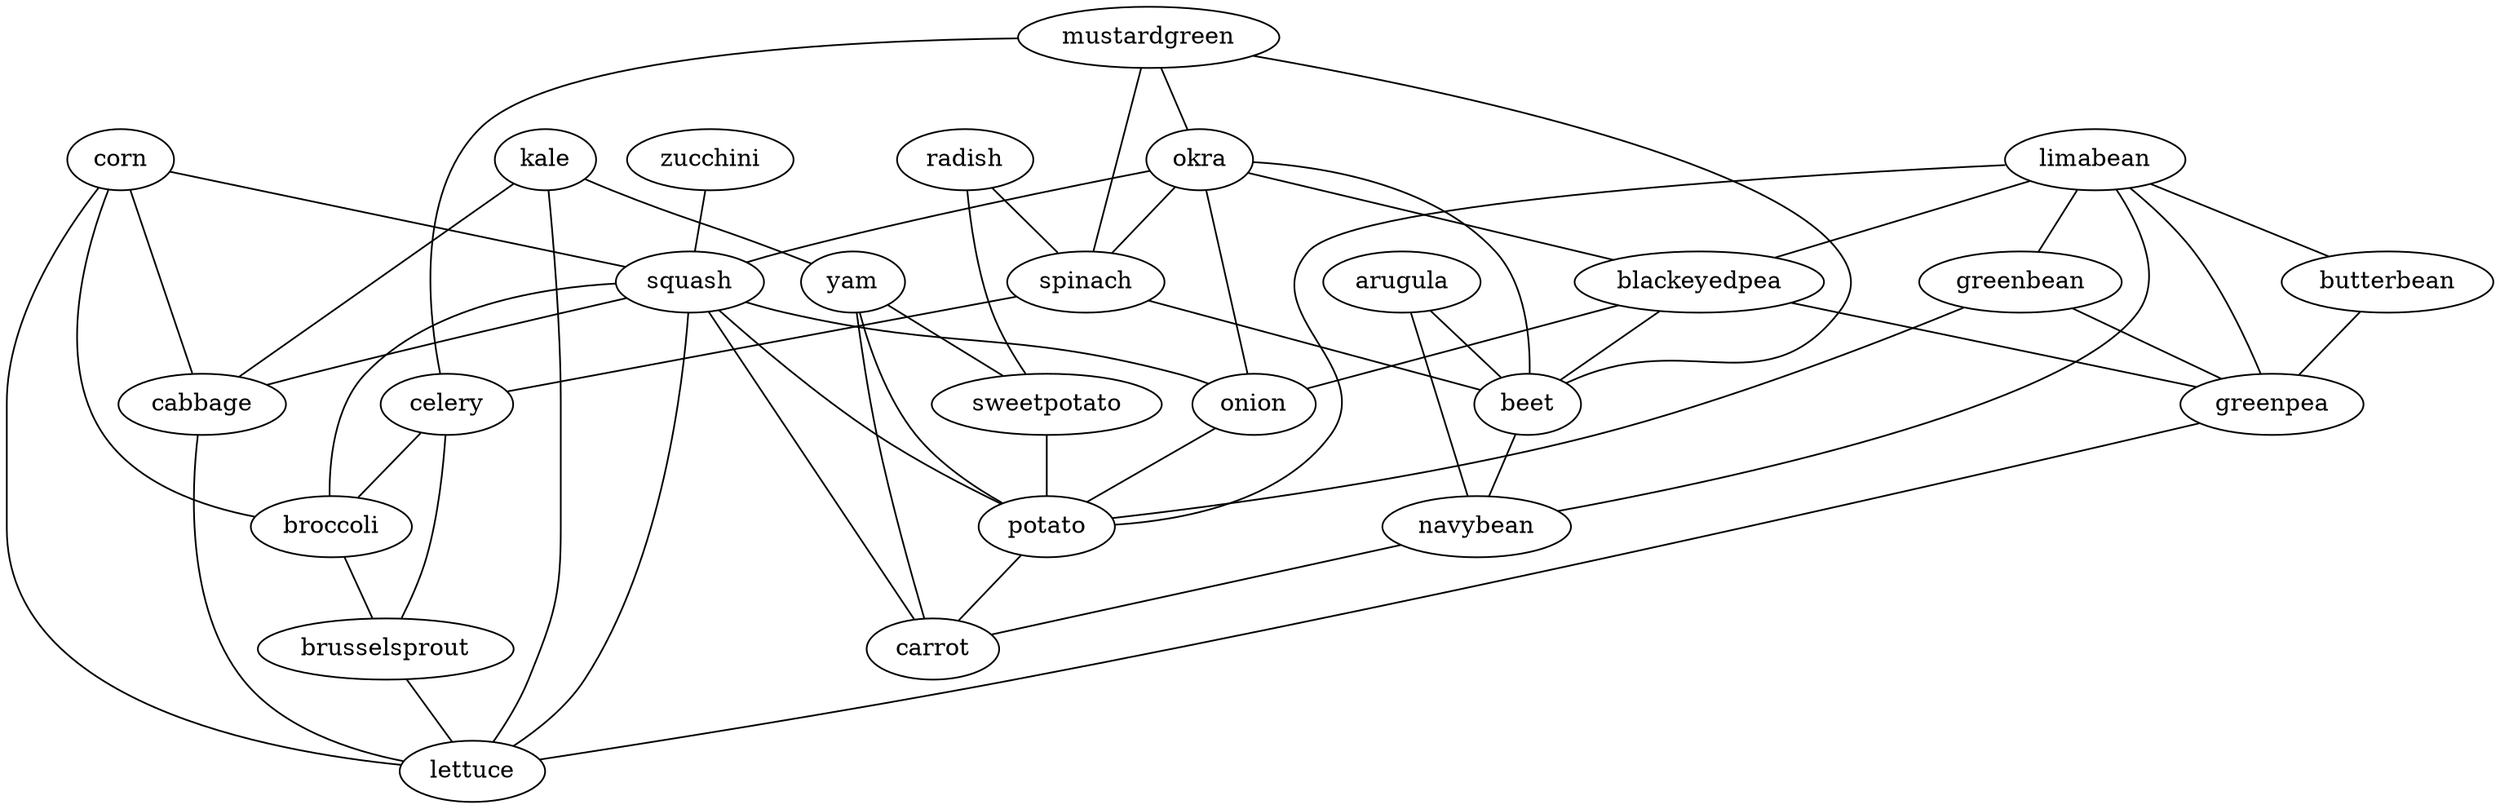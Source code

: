strict graph G {
kale;
radish;
mustardgreen;
arugula;
limabean;
yam;
okra;
spinach;
blackeyedpea;
greenbean;
celery;
beet;
navybean;
butterbean;
zucchini;
corn;
greenpea;
squash;
sweetpotato;
cabbage;
broccoli;
brusselsprout;
onion;
lettuce;
potato;
carrot;
kale -- yam  [weight=1];
kale -- cabbage  [weight=1];
kale -- lettuce  [weight=1];
radish -- sweetpotato  [weight=1];
radish -- spinach  [weight=1];
mustardgreen -- celery  [weight=1];
mustardgreen -- beet  [weight=1];
mustardgreen -- okra  [weight=1];
mustardgreen -- spinach  [weight=1];
arugula -- navybean  [weight=1];
arugula -- beet  [weight=1];
limabean -- potato  [weight=1];
limabean -- blackeyedpea  [weight=1];
limabean -- greenpea  [weight=1];
limabean -- greenbean  [weight=1];
limabean -- navybean  [weight=1];
limabean -- butterbean  [weight=1];
yam -- carrot  [weight=1];
yam -- sweetpotato  [weight=1];
yam -- potato  [weight=1];
okra -- onion  [weight=1];
okra -- spinach  [weight=1];
okra -- blackeyedpea  [weight=1];
okra -- squash  [weight=1];
okra -- beet  [weight=1];
spinach -- celery  [weight=1];
spinach -- beet  [weight=1];
blackeyedpea -- beet  [weight=1];
blackeyedpea -- onion  [weight=1];
blackeyedpea -- greenpea  [weight=1];
greenbean -- greenpea  [weight=1];
greenbean -- potato  [weight=1];
celery -- brusselsprout  [weight=1];
celery -- broccoli  [weight=1];
beet -- navybean  [weight=1];
navybean -- carrot  [weight=1];
butterbean -- greenpea  [weight=1];
zucchini -- squash  [weight=1];
corn -- squash  [weight=1];
corn -- lettuce  [weight=1];
corn -- cabbage  [weight=1];
corn -- broccoli  [weight=1];
greenpea -- lettuce  [weight=1];
squash -- onion  [weight=1];
squash -- potato  [weight=1];
squash -- broccoli  [weight=1];
squash -- lettuce  [weight=1];
squash -- carrot  [weight=1];
squash -- cabbage  [weight=1];
sweetpotato -- potato  [weight=1];
cabbage -- lettuce  [weight=1];
broccoli -- brusselsprout  [weight=1];
brusselsprout -- lettuce  [weight=1];
onion -- potato  [weight=1];
potato -- carrot  [weight=1];
}
